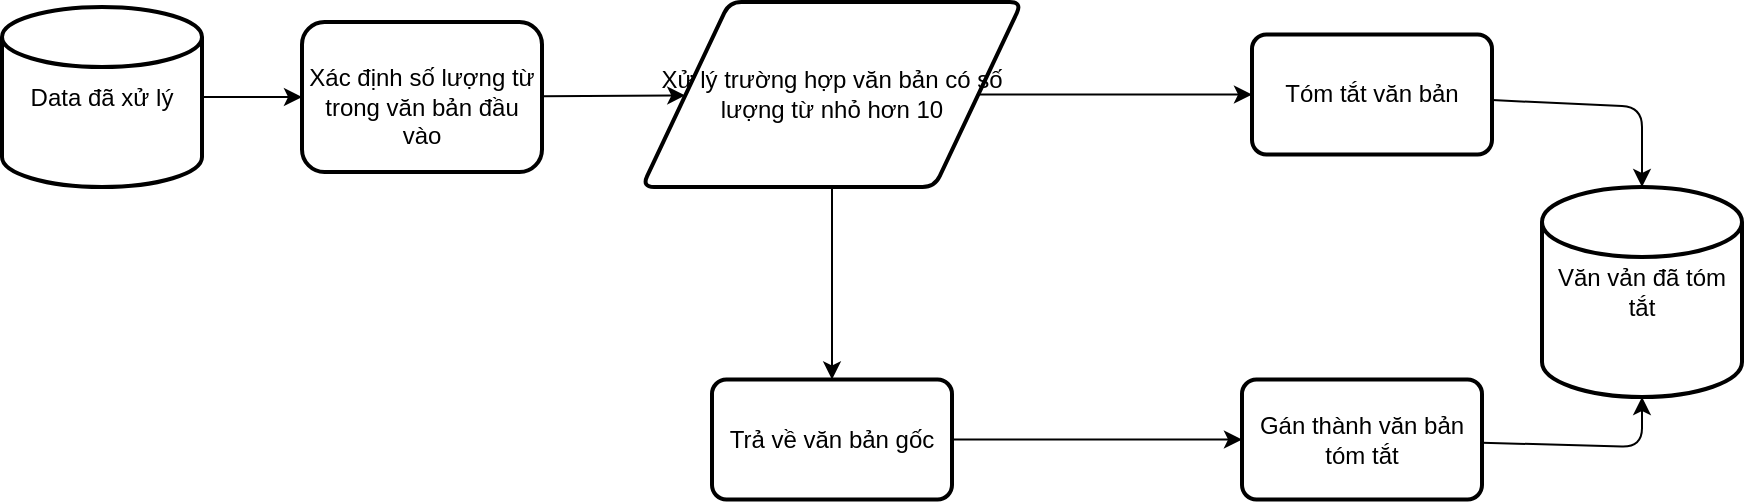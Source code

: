 <mxfile>
    <diagram id="yh21Zw1DF_QPZ-cUZiP7" name="Page-1">
        <mxGraphModel dx="1332" dy="688" grid="1" gridSize="10" guides="1" tooltips="1" connect="1" arrows="1" fold="1" page="1" pageScale="1" pageWidth="3300" pageHeight="4681" math="0" shadow="0">
            <root>
                <mxCell id="0"/>
                <mxCell id="1" parent="0"/>
                <mxCell id="5" value="" style="edgeStyle=none;html=1;" edge="1" parent="1" source="3" target="4">
                    <mxGeometry relative="1" as="geometry"/>
                </mxCell>
                <mxCell id="3" value="Data đã xử lý" style="strokeWidth=2;html=1;shape=mxgraph.flowchart.database;whiteSpace=wrap;verticalAlign=middle;rounded=1;" vertex="1" parent="1">
                    <mxGeometry x="380" y="472.5" width="100" height="90" as="geometry"/>
                </mxCell>
                <mxCell id="7" value="" style="edgeStyle=none;html=1;" edge="1" parent="1" source="4" target="6">
                    <mxGeometry relative="1" as="geometry"/>
                </mxCell>
                <mxCell id="4" value="&#10;Xác định số lượng từ trong văn bản đầu vào&#10;&#10;" style="whiteSpace=wrap;html=1;strokeWidth=2;align=center;verticalAlign=top;rounded=1;" vertex="1" parent="1">
                    <mxGeometry x="530" y="480" width="120" height="75" as="geometry"/>
                </mxCell>
                <mxCell id="9" value="" style="edgeStyle=none;html=1;" edge="1" parent="1" source="6" target="8">
                    <mxGeometry relative="1" as="geometry"/>
                </mxCell>
                <mxCell id="13" value="" style="edgeStyle=none;html=1;" edge="1" parent="1" source="6" target="12">
                    <mxGeometry relative="1" as="geometry"/>
                </mxCell>
                <mxCell id="6" value="Xử lý trường hợp văn bản có số lượng từ nhỏ hơn 10" style="shape=parallelogram;html=1;strokeWidth=2;perimeter=parallelogramPerimeter;whiteSpace=wrap;rounded=1;arcSize=12;size=0.23;" vertex="1" parent="1">
                    <mxGeometry x="700" y="470" width="190" height="92.5" as="geometry"/>
                </mxCell>
                <mxCell id="17" value="" style="edgeStyle=none;html=1;" edge="1" parent="1" source="8" target="16">
                    <mxGeometry relative="1" as="geometry">
                        <Array as="points">
                            <mxPoint x="1200" y="522.5"/>
                        </Array>
                    </mxGeometry>
                </mxCell>
                <mxCell id="8" value="Tóm tắt văn bản" style="whiteSpace=wrap;html=1;strokeWidth=2;rounded=1;arcSize=12;" vertex="1" parent="1">
                    <mxGeometry x="1005" y="486.25" width="120" height="60" as="geometry"/>
                </mxCell>
                <mxCell id="15" value="" style="edgeStyle=none;html=1;" edge="1" parent="1" source="12" target="14">
                    <mxGeometry relative="1" as="geometry"/>
                </mxCell>
                <mxCell id="12" value="Trả về văn bản gốc" style="whiteSpace=wrap;html=1;strokeWidth=2;rounded=1;arcSize=12;" vertex="1" parent="1">
                    <mxGeometry x="735" y="658.75" width="120" height="60" as="geometry"/>
                </mxCell>
                <mxCell id="18" value="" style="edgeStyle=none;html=1;" edge="1" parent="1" source="14" target="16">
                    <mxGeometry relative="1" as="geometry">
                        <Array as="points">
                            <mxPoint x="1200" y="692.5"/>
                        </Array>
                    </mxGeometry>
                </mxCell>
                <mxCell id="14" value="Gán thành văn bản tóm tắt" style="whiteSpace=wrap;html=1;strokeWidth=2;rounded=1;arcSize=12;" vertex="1" parent="1">
                    <mxGeometry x="1000" y="658.75" width="120" height="60" as="geometry"/>
                </mxCell>
                <mxCell id="16" value="Văn vản đã tóm tắt" style="strokeWidth=2;html=1;shape=mxgraph.flowchart.database;whiteSpace=wrap;rounded=1;" vertex="1" parent="1">
                    <mxGeometry x="1150" y="562.5" width="100" height="105" as="geometry"/>
                </mxCell>
            </root>
        </mxGraphModel>
    </diagram>
</mxfile>